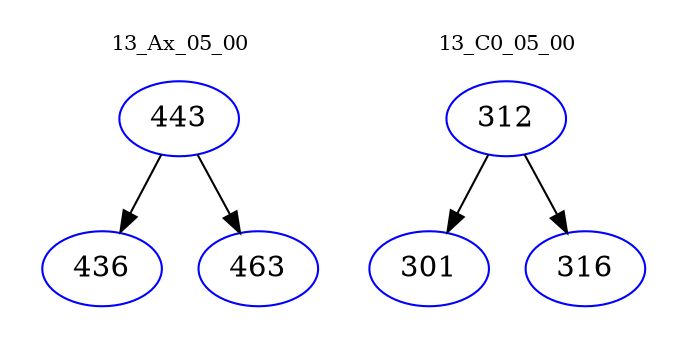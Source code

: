 digraph{
subgraph cluster_0 {
color = white
label = "13_Ax_05_00";
fontsize=10;
T0_443 [label="443", color="blue"]
T0_443 -> T0_436 [color="black"]
T0_436 [label="436", color="blue"]
T0_443 -> T0_463 [color="black"]
T0_463 [label="463", color="blue"]
}
subgraph cluster_1 {
color = white
label = "13_C0_05_00";
fontsize=10;
T1_312 [label="312", color="blue"]
T1_312 -> T1_301 [color="black"]
T1_301 [label="301", color="blue"]
T1_312 -> T1_316 [color="black"]
T1_316 [label="316", color="blue"]
}
}
